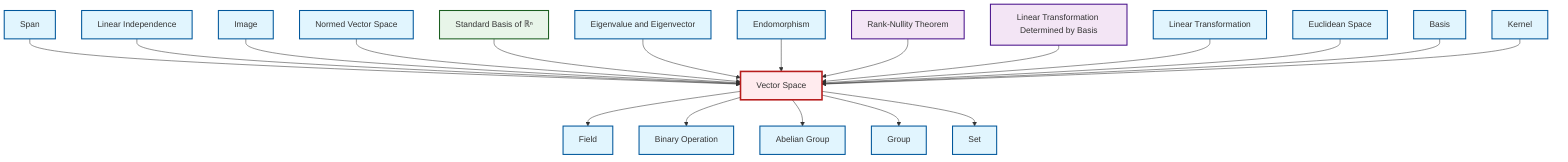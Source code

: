 graph TD
    classDef definition fill:#e1f5fe,stroke:#01579b,stroke-width:2px
    classDef theorem fill:#f3e5f5,stroke:#4a148c,stroke-width:2px
    classDef axiom fill:#fff3e0,stroke:#e65100,stroke-width:2px
    classDef example fill:#e8f5e9,stroke:#1b5e20,stroke-width:2px
    classDef current fill:#ffebee,stroke:#b71c1c,stroke-width:3px
    thm-rank-nullity["Rank-Nullity Theorem"]:::theorem
    def-euclidean-space["Euclidean Space"]:::definition
    def-abelian-group["Abelian Group"]:::definition
    def-eigenvalue-eigenvector["Eigenvalue and Eigenvector"]:::definition
    ex-standard-basis-rn["Standard Basis of ℝⁿ"]:::example
    thm-linear-transformation-basis["Linear Transformation Determined by Basis"]:::theorem
    def-group["Group"]:::definition
    def-vector-space["Vector Space"]:::definition
    def-set["Set"]:::definition
    def-span["Span"]:::definition
    def-linear-transformation["Linear Transformation"]:::definition
    def-field["Field"]:::definition
    def-normed-vector-space["Normed Vector Space"]:::definition
    def-binary-operation["Binary Operation"]:::definition
    def-image["Image"]:::definition
    def-kernel["Kernel"]:::definition
    def-basis["Basis"]:::definition
    def-endomorphism["Endomorphism"]:::definition
    def-linear-independence["Linear Independence"]:::definition
    def-span --> def-vector-space
    def-linear-independence --> def-vector-space
    def-image --> def-vector-space
    def-normed-vector-space --> def-vector-space
    ex-standard-basis-rn --> def-vector-space
    def-eigenvalue-eigenvector --> def-vector-space
    def-endomorphism --> def-vector-space
    def-vector-space --> def-field
    thm-rank-nullity --> def-vector-space
    def-vector-space --> def-binary-operation
    def-vector-space --> def-abelian-group
    thm-linear-transformation-basis --> def-vector-space
    def-linear-transformation --> def-vector-space
    def-euclidean-space --> def-vector-space
    def-basis --> def-vector-space
    def-vector-space --> def-group
    def-kernel --> def-vector-space
    def-vector-space --> def-set
    class def-vector-space current